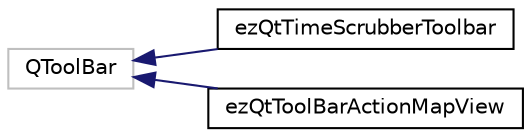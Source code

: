 digraph "Graphical Class Hierarchy"
{
 // LATEX_PDF_SIZE
  edge [fontname="Helvetica",fontsize="10",labelfontname="Helvetica",labelfontsize="10"];
  node [fontname="Helvetica",fontsize="10",shape=record];
  rankdir="LR";
  Node4070 [label="QToolBar",height=0.2,width=0.4,color="grey75", fillcolor="white", style="filled",tooltip=" "];
  Node4070 -> Node0 [dir="back",color="midnightblue",fontsize="10",style="solid",fontname="Helvetica"];
  Node0 [label="ezQtTimeScrubberToolbar",height=0.2,width=0.4,color="black", fillcolor="white", style="filled",URL="$d5/d7a/classez_qt_time_scrubber_toolbar.htm",tooltip=" "];
  Node4070 -> Node4072 [dir="back",color="midnightblue",fontsize="10",style="solid",fontname="Helvetica"];
  Node4072 [label="ezQtToolBarActionMapView",height=0.2,width=0.4,color="black", fillcolor="white", style="filled",URL="$db/d42/classez_qt_tool_bar_action_map_view.htm",tooltip=" "];
}
